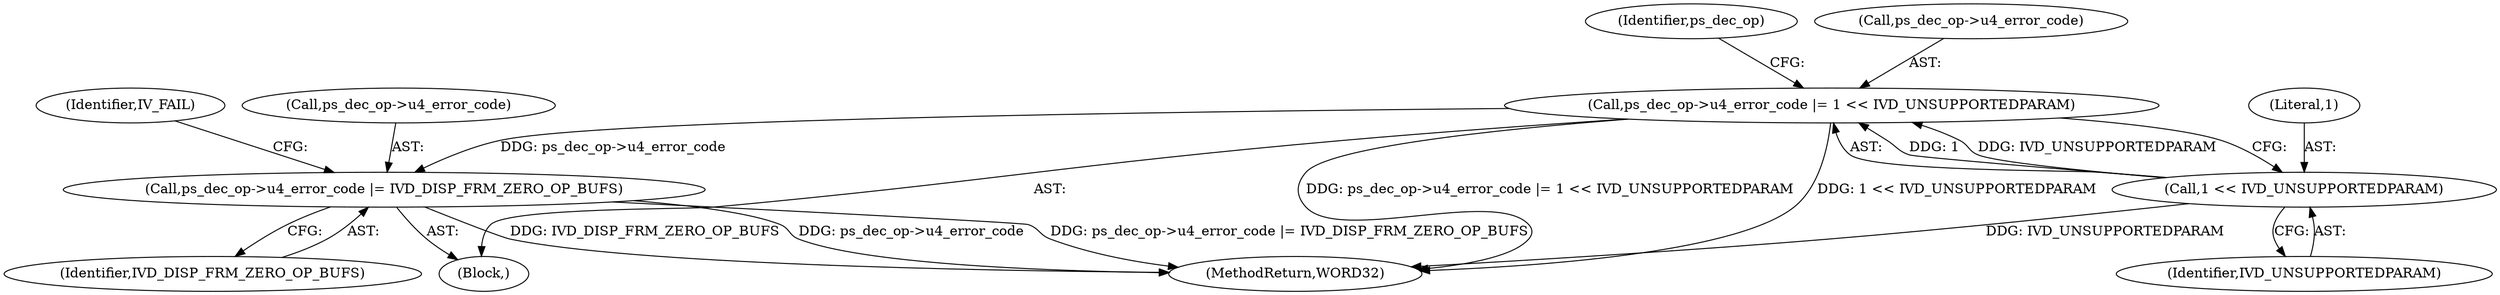 digraph "0_Android_7109ce3f8f90a28ca9f0ee6e14f6ac5e414c62cf@pointer" {
"1000384" [label="(Call,ps_dec_op->u4_error_code |= IVD_DISP_FRM_ZERO_OP_BUFS)"];
"1000377" [label="(Call,ps_dec_op->u4_error_code |= 1 << IVD_UNSUPPORTEDPARAM)"];
"1000381" [label="(Call,1 << IVD_UNSUPPORTEDPARAM)"];
"1000376" [label="(Block,)"];
"1000383" [label="(Identifier,IVD_UNSUPPORTEDPARAM)"];
"1000390" [label="(Identifier,IV_FAIL)"];
"1000386" [label="(Identifier,ps_dec_op)"];
"1000385" [label="(Call,ps_dec_op->u4_error_code)"];
"1000381" [label="(Call,1 << IVD_UNSUPPORTEDPARAM)"];
"1000388" [label="(Identifier,IVD_DISP_FRM_ZERO_OP_BUFS)"];
"1002160" [label="(MethodReturn,WORD32)"];
"1000378" [label="(Call,ps_dec_op->u4_error_code)"];
"1000384" [label="(Call,ps_dec_op->u4_error_code |= IVD_DISP_FRM_ZERO_OP_BUFS)"];
"1000377" [label="(Call,ps_dec_op->u4_error_code |= 1 << IVD_UNSUPPORTEDPARAM)"];
"1000382" [label="(Literal,1)"];
"1000384" -> "1000376"  [label="AST: "];
"1000384" -> "1000388"  [label="CFG: "];
"1000385" -> "1000384"  [label="AST: "];
"1000388" -> "1000384"  [label="AST: "];
"1000390" -> "1000384"  [label="CFG: "];
"1000384" -> "1002160"  [label="DDG: ps_dec_op->u4_error_code |= IVD_DISP_FRM_ZERO_OP_BUFS"];
"1000384" -> "1002160"  [label="DDG: IVD_DISP_FRM_ZERO_OP_BUFS"];
"1000384" -> "1002160"  [label="DDG: ps_dec_op->u4_error_code"];
"1000377" -> "1000384"  [label="DDG: ps_dec_op->u4_error_code"];
"1000377" -> "1000376"  [label="AST: "];
"1000377" -> "1000381"  [label="CFG: "];
"1000378" -> "1000377"  [label="AST: "];
"1000381" -> "1000377"  [label="AST: "];
"1000386" -> "1000377"  [label="CFG: "];
"1000377" -> "1002160"  [label="DDG: ps_dec_op->u4_error_code |= 1 << IVD_UNSUPPORTEDPARAM"];
"1000377" -> "1002160"  [label="DDG: 1 << IVD_UNSUPPORTEDPARAM"];
"1000381" -> "1000377"  [label="DDG: 1"];
"1000381" -> "1000377"  [label="DDG: IVD_UNSUPPORTEDPARAM"];
"1000381" -> "1000383"  [label="CFG: "];
"1000382" -> "1000381"  [label="AST: "];
"1000383" -> "1000381"  [label="AST: "];
"1000381" -> "1002160"  [label="DDG: IVD_UNSUPPORTEDPARAM"];
}
